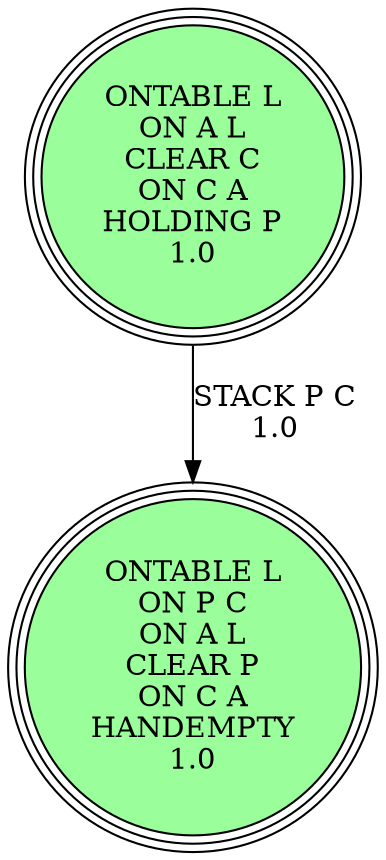 digraph {
"ONTABLE L\nON A L\nCLEAR C\nON C A\nHOLDING P\n1.0\n" -> "ONTABLE L\nON P C\nON A L\nCLEAR P\nON C A\nHANDEMPTY\n1.0\n"[label="STACK P C\n1.0\n"];
"ONTABLE L\nON P C\nON A L\nCLEAR P\nON C A\nHANDEMPTY\n1.0\n" [shape=circle, style=filled, fillcolor=palegreen1, peripheries=3];
"ONTABLE L\nON P C\nON A L\nCLEAR P\nON C A\nHANDEMPTY\n1.0\n" [shape=circle, style=filled, fillcolor=palegreen1, peripheries=3];
"ONTABLE L\nON A L\nCLEAR C\nON C A\nHOLDING P\n1.0\n" [shape=circle, style=filled, fillcolor=palegreen1, peripheries=3];
}
